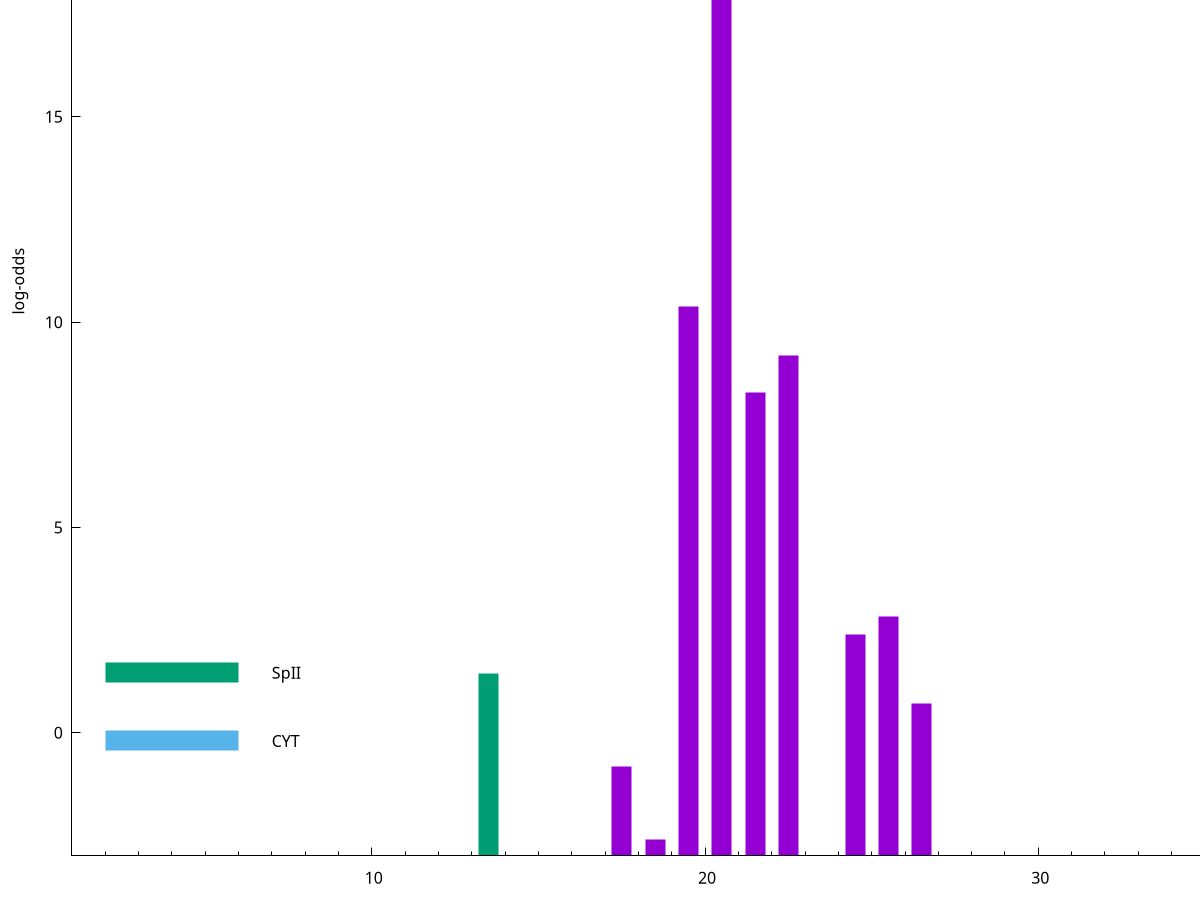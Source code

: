 set title "LipoP predictions for SRR3467249.gff"
set size 2., 1.4
set xrange [1:70] 
set mxtics 10
set yrange [-3:25]
set y2range [0:28]
set ylabel "log-odds"
set term postscript eps color solid "Helvetica" 30
set output "SRR3467249.gff90.eps"
set arrow from 2,20.7005 to 6,20.7005 nohead lt 1 lw 20
set label "SpI" at 7,20.7005
set arrow from 2,1.46043 to 6,1.46043 nohead lt 2 lw 20
set label "SpII" at 7,1.46043
set arrow from 2,-0.200913 to 6,-0.200913 nohead lt 3 lw 20
set label "CYT" at 7,-0.200913
set arrow from 2,20.7005 to 6,20.7005 nohead lt 1 lw 20
set label "SpI" at 7,20.7005
# NOTE: The scores below are the log-odds scores with the threshold
# NOTE: subtracted (a hack to make gnuplot make the histogram all
# NOTE: look nice).
plot "-" axes x1y2 title "" with impulses lt 2 lw 20, "-" axes x1y2 title "" with impulses lt 1 lw 20
13.500000 4.453190
e
20.500000 23.698600
19.500000 13.370300
22.500000 12.199880
21.500000 11.291790
25.500000 5.824070
24.500000 5.387890
26.500000 3.711576
17.500000 2.183607
18.500000 0.409880
30.500000 0.009770
e
exit
